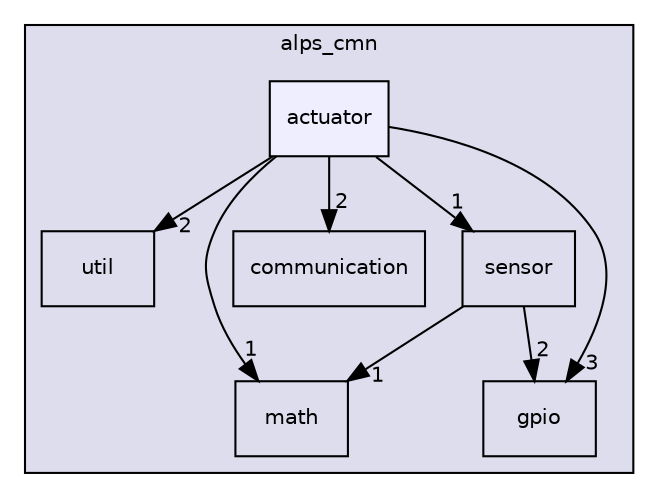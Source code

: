 digraph "alps_common_lib/include/alps_cmn/actuator" {
  compound=true
  node [ fontsize="10", fontname="Helvetica"];
  edge [ labelfontsize="10", labelfontname="Helvetica"];
  subgraph clusterdir_cc648f72f51f156e42f9863c0e5bf5fb {
    graph [ bgcolor="#ddddee", pencolor="black", label="alps_cmn" fontname="Helvetica", fontsize="10", URL="dir_cc648f72f51f156e42f9863c0e5bf5fb.html"]
  dir_26247a4c7d21a73996b8a7832c1a1463 [shape=box label="util" URL="dir_26247a4c7d21a73996b8a7832c1a1463.html"];
  dir_563ed2d29ef623953b20c0f9d2e12d2d [shape=box label="math" URL="dir_563ed2d29ef623953b20c0f9d2e12d2d.html"];
  dir_76fd7680a09542374d3e212281ba6ee2 [shape=box label="communication" URL="dir_76fd7680a09542374d3e212281ba6ee2.html"];
  dir_7913872ef1e9131c7a4facddec50fb6b [shape=box label="gpio" URL="dir_7913872ef1e9131c7a4facddec50fb6b.html"];
  dir_96320550a29baac38dc9eb0ae89f5e73 [shape=box label="sensor" URL="dir_96320550a29baac38dc9eb0ae89f5e73.html"];
  dir_2239b1117054295ada522fe6d99615b2 [shape=box, label="actuator", style="filled", fillcolor="#eeeeff", pencolor="black", URL="dir_2239b1117054295ada522fe6d99615b2.html"];
  }
  dir_2239b1117054295ada522fe6d99615b2->dir_26247a4c7d21a73996b8a7832c1a1463 [headlabel="2", labeldistance=1.5 headhref="dir_000003_000026.html"];
  dir_2239b1117054295ada522fe6d99615b2->dir_563ed2d29ef623953b20c0f9d2e12d2d [headlabel="1", labeldistance=1.5 headhref="dir_000003_000011.html"];
  dir_2239b1117054295ada522fe6d99615b2->dir_76fd7680a09542374d3e212281ba6ee2 [headlabel="2", labeldistance=1.5 headhref="dir_000003_000008.html"];
  dir_2239b1117054295ada522fe6d99615b2->dir_7913872ef1e9131c7a4facddec50fb6b [headlabel="3", labeldistance=1.5 headhref="dir_000003_000010.html"];
  dir_2239b1117054295ada522fe6d99615b2->dir_96320550a29baac38dc9eb0ae89f5e73 [headlabel="1", labeldistance=1.5 headhref="dir_000003_000024.html"];
  dir_96320550a29baac38dc9eb0ae89f5e73->dir_563ed2d29ef623953b20c0f9d2e12d2d [headlabel="1", labeldistance=1.5 headhref="dir_000024_000011.html"];
  dir_96320550a29baac38dc9eb0ae89f5e73->dir_7913872ef1e9131c7a4facddec50fb6b [headlabel="2", labeldistance=1.5 headhref="dir_000024_000010.html"];
}
